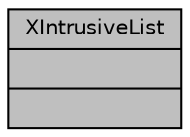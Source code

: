 digraph "XIntrusiveList"
{
  edge [fontname="Helvetica",fontsize="10",labelfontname="Helvetica",labelfontsize="10"];
  node [fontname="Helvetica",fontsize="10",shape=record];
  Node1 [label="{XIntrusiveList\n||}",height=0.2,width=0.4,color="black", fillcolor="grey75", style="filled", fontcolor="black"];
}
